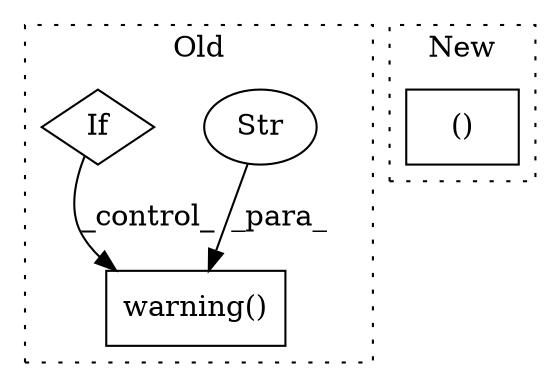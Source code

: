 digraph G {
subgraph cluster0 {
1 [label="warning()" a="75" s="10587,10793" l="36,19" shape="box"];
3 [label="Str" a="66" s="10623" l="88" shape="ellipse"];
4 [label="If" a="96" s="10557" l="3" shape="diamond"];
label = "Old";
style="dotted";
}
subgraph cluster1 {
2 [label="()" a="54" s="10958" l="17" shape="box"];
label = "New";
style="dotted";
}
3 -> 1 [label="_para_"];
4 -> 1 [label="_control_"];
}